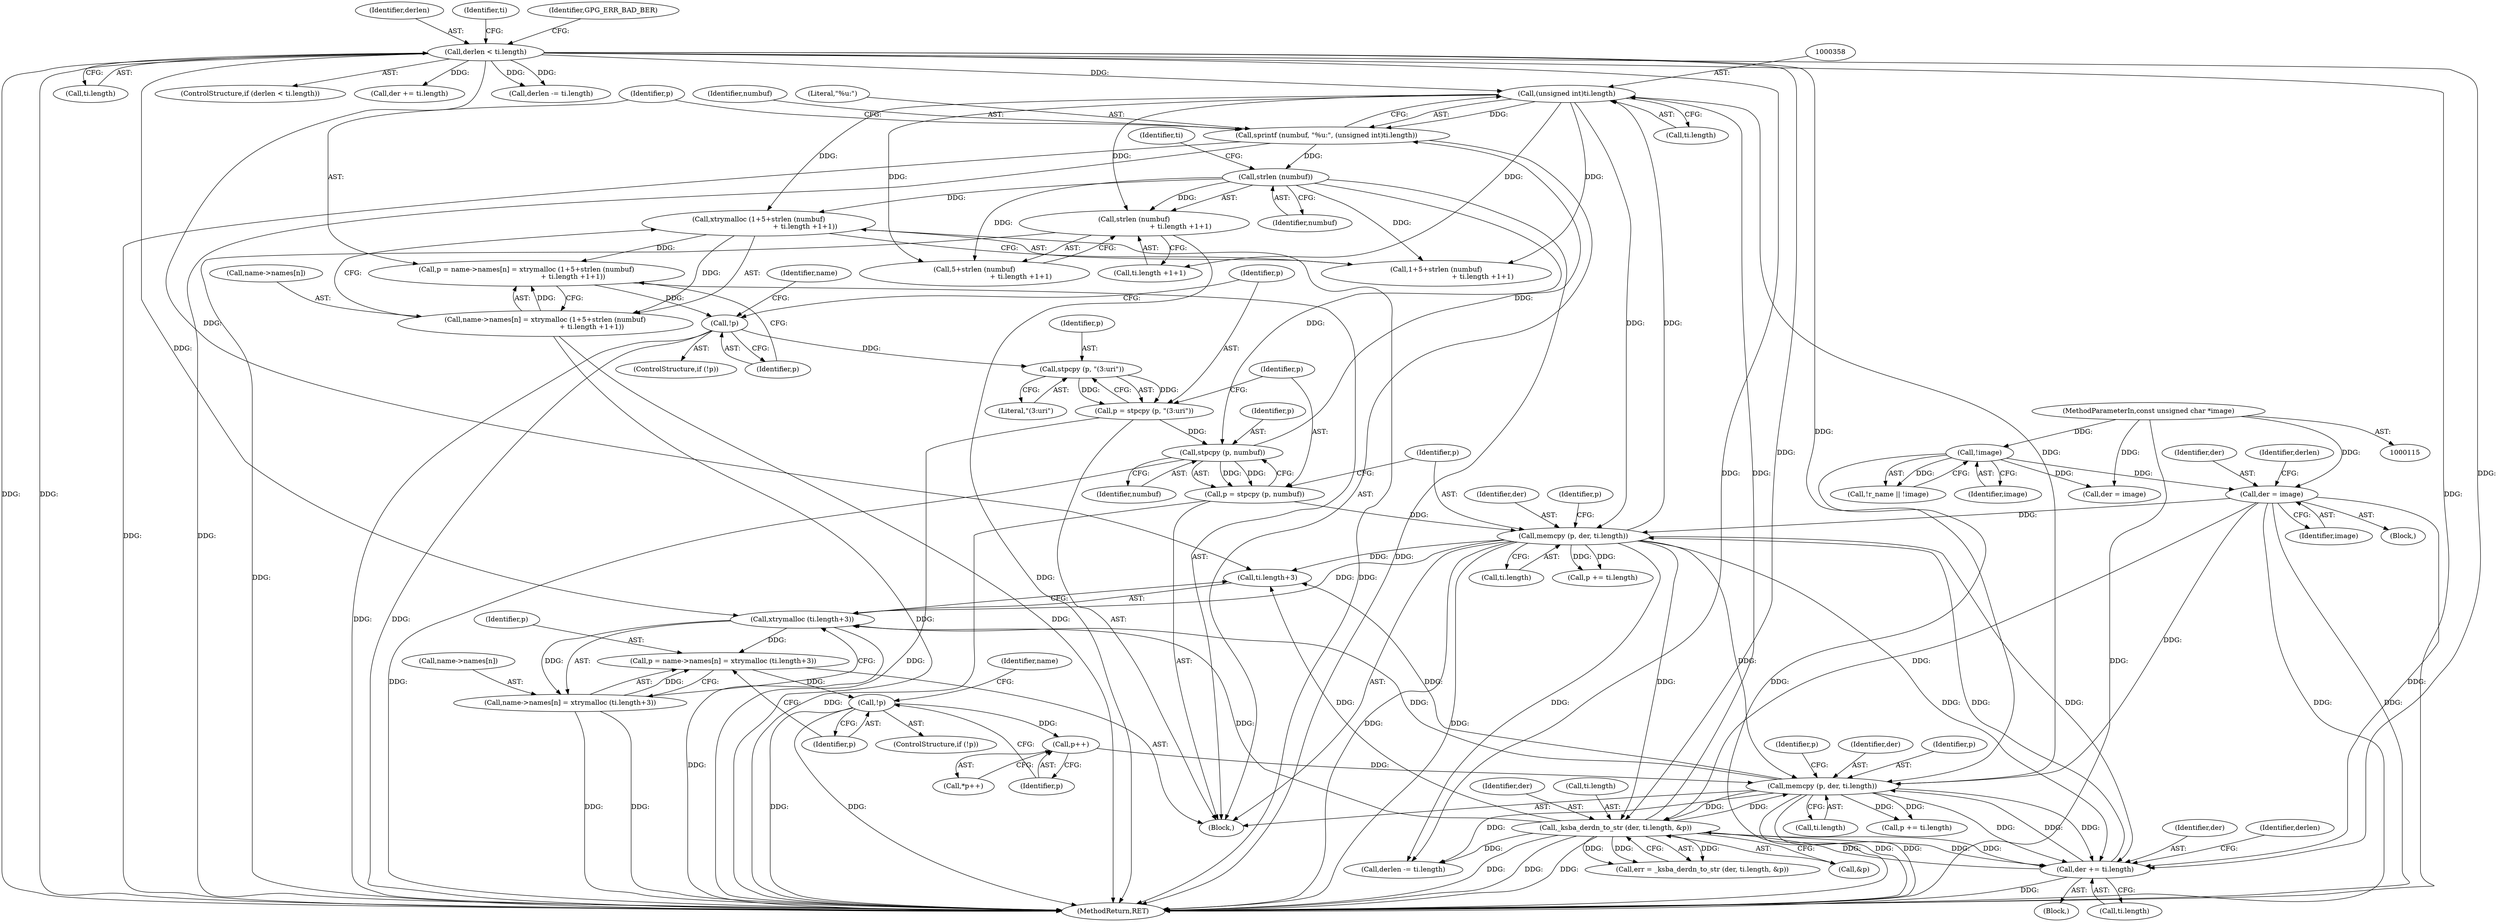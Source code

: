 digraph "0_gnupg_a7eed17a0b2a1c09ef986f3b4b323cd31cea2b64@API" {
"1000375" [label="(Call,strlen (numbuf)\n                                           + ti.length +1+1)"];
"1000376" [label="(Call,strlen (numbuf))"];
"1000354" [label="(Call,sprintf (numbuf, \"%u:\", (unsigned int)ti.length))"];
"1000401" [label="(Call,stpcpy (p, numbuf))"];
"1000394" [label="(Call,p = stpcpy (p, \"(3:uri\"))"];
"1000396" [label="(Call,stpcpy (p, \"(3:uri\"))"];
"1000386" [label="(Call,!p)"];
"1000362" [label="(Call,p = name->names[n] = xtrymalloc (1+5+strlen (numbuf)\n                                           + ti.length +1+1))"];
"1000364" [label="(Call,name->names[n] = xtrymalloc (1+5+strlen (numbuf)\n                                           + ti.length +1+1))"];
"1000370" [label="(Call,xtrymalloc (1+5+strlen (numbuf)\n                                           + ti.length +1+1))"];
"1000357" [label="(Call,(unsigned int)ti.length)"];
"1000176" [label="(Call,derlen < ti.length)"];
"1000333" [label="(Call,_ksba_derdn_to_str (der, ti.length, &p))"];
"1000429" [label="(Call,der += ti.length)"];
"1000404" [label="(Call,memcpy (p, der, ti.length))"];
"1000399" [label="(Call,p = stpcpy (p, numbuf))"];
"1000248" [label="(Call,der = image)"];
"1000117" [label="(MethodParameterIn,const unsigned char *image)"];
"1000131" [label="(Call,!image)"];
"1000307" [label="(Call,memcpy (p, der, ti.length))"];
"1000304" [label="(Call,p++)"];
"1000294" [label="(Call,!p)"];
"1000279" [label="(Call,p = name->names[n] = xtrymalloc (ti.length+3))"];
"1000281" [label="(Call,name->names[n] = xtrymalloc (ti.length+3))"];
"1000287" [label="(Call,xtrymalloc (ti.length+3))"];
"1000431" [label="(Call,ti.length)"];
"1000364" [label="(Call,name->names[n] = xtrymalloc (1+5+strlen (numbuf)\n                                           + ti.length +1+1))"];
"1000430" [label="(Identifier,der)"];
"1000435" [label="(Identifier,derlen)"];
"1000281" [label="(Call,name->names[n] = xtrymalloc (ti.length+3))"];
"1000178" [label="(Call,ti.length)"];
"1000132" [label="(Identifier,image)"];
"1000248" [label="(Call,der = image)"];
"1000314" [label="(Identifier,p)"];
"1000175" [label="(ControlStructure,if (derlen < ti.length))"];
"1000334" [label="(Identifier,der)"];
"1000378" [label="(Call,ti.length +1+1)"];
"1000176" [label="(Call,derlen < ti.length)"];
"1000131" [label="(Call,!image)"];
"1000407" [label="(Call,ti.length)"];
"1000280" [label="(Identifier,p)"];
"1000397" [label="(Identifier,p)"];
"1000355" [label="(Identifier,numbuf)"];
"1000403" [label="(Identifier,numbuf)"];
"1000377" [label="(Identifier,numbuf)"];
"1000406" [label="(Identifier,der)"];
"1000387" [label="(Identifier,p)"];
"1000309" [label="(Identifier,der)"];
"1000331" [label="(Call,err = _ksba_derdn_to_str (der, ti.length, &p))"];
"1000362" [label="(Call,p = name->names[n] = xtrymalloc (1+5+strlen (numbuf)\n                                           + ti.length +1+1))"];
"1000279" [label="(Call,p = name->names[n] = xtrymalloc (ti.length+3))"];
"1000313" [label="(Call,p += ti.length)"];
"1000434" [label="(Call,derlen -= ti.length)"];
"1000177" [label="(Identifier,derlen)"];
"1000359" [label="(Call,ti.length)"];
"1000401" [label="(Call,stpcpy (p, numbuf))"];
"1000429" [label="(Call,der += ti.length)"];
"1000375" [label="(Call,strlen (numbuf)\n                                           + ti.length +1+1)"];
"1000357" [label="(Call,(unsigned int)ti.length)"];
"1000356" [label="(Literal,\"%u:\")"];
"1000304" [label="(Call,p++)"];
"1000370" [label="(Call,xtrymalloc (1+5+strlen (numbuf)\n                                           + ti.length +1+1))"];
"1000338" [label="(Call,&p)"];
"1000250" [label="(Identifier,image)"];
"1000396" [label="(Call,stpcpy (p, \"(3:uri\"))"];
"1000295" [label="(Identifier,p)"];
"1000333" [label="(Call,_ksba_derdn_to_str (der, ti.length, &p))"];
"1000277" [label="(Block,)"];
"1000411" [label="(Identifier,p)"];
"1000294" [label="(Call,!p)"];
"1000282" [label="(Call,name->names[n])"];
"1000305" [label="(Identifier,p)"];
"1000363" [label="(Identifier,p)"];
"1000335" [label="(Call,ti.length)"];
"1000380" [label="(Identifier,ti)"];
"1000140" [label="(Call,der = image)"];
"1000365" [label="(Call,name->names[n])"];
"1000371" [label="(Call,1+5+strlen (numbuf)\n                                           + ti.length +1+1)"];
"1000308" [label="(Identifier,p)"];
"1000376" [label="(Call,strlen (numbuf))"];
"1000307" [label="(Call,memcpy (p, der, ti.length))"];
"1000197" [label="(Call,der += ti.length)"];
"1000249" [label="(Identifier,der)"];
"1000119" [label="(Block,)"];
"1000410" [label="(Call,p += ti.length)"];
"1000117" [label="(MethodParameterIn,const unsigned char *image)"];
"1000405" [label="(Identifier,p)"];
"1000398" [label="(Literal,\"(3:uri\")"];
"1000186" [label="(Identifier,ti)"];
"1000293" [label="(ControlStructure,if (!p))"];
"1000128" [label="(Call,!r_name || !image)"];
"1000354" [label="(Call,sprintf (numbuf, \"%u:\", (unsigned int)ti.length))"];
"1000394" [label="(Call,p = stpcpy (p, \"(3:uri\"))"];
"1000183" [label="(Identifier,GPG_ERR_BAD_BER)"];
"1000373" [label="(Call,5+strlen (numbuf)\n                                           + ti.length +1+1)"];
"1000402" [label="(Identifier,p)"];
"1000399" [label="(Call,p = stpcpy (p, numbuf))"];
"1000310" [label="(Call,ti.length)"];
"1000298" [label="(Identifier,name)"];
"1000303" [label="(Call,*p++)"];
"1000202" [label="(Call,derlen -= ti.length)"];
"1000395" [label="(Identifier,p)"];
"1000259" [label="(Block,)"];
"1000404" [label="(Call,memcpy (p, der, ti.length))"];
"1000386" [label="(Call,!p)"];
"1000390" [label="(Identifier,name)"];
"1000445" [label="(MethodReturn,RET)"];
"1000252" [label="(Identifier,derlen)"];
"1000385" [label="(ControlStructure,if (!p))"];
"1000287" [label="(Call,xtrymalloc (ti.length+3))"];
"1000400" [label="(Identifier,p)"];
"1000288" [label="(Call,ti.length+3)"];
"1000375" -> "1000373"  [label="AST: "];
"1000375" -> "1000378"  [label="CFG: "];
"1000376" -> "1000375"  [label="AST: "];
"1000378" -> "1000375"  [label="AST: "];
"1000373" -> "1000375"  [label="CFG: "];
"1000375" -> "1000445"  [label="DDG: "];
"1000375" -> "1000445"  [label="DDG: "];
"1000376" -> "1000375"  [label="DDG: "];
"1000357" -> "1000375"  [label="DDG: "];
"1000376" -> "1000377"  [label="CFG: "];
"1000377" -> "1000376"  [label="AST: "];
"1000380" -> "1000376"  [label="CFG: "];
"1000376" -> "1000445"  [label="DDG: "];
"1000376" -> "1000370"  [label="DDG: "];
"1000376" -> "1000371"  [label="DDG: "];
"1000376" -> "1000373"  [label="DDG: "];
"1000354" -> "1000376"  [label="DDG: "];
"1000376" -> "1000401"  [label="DDG: "];
"1000354" -> "1000277"  [label="AST: "];
"1000354" -> "1000357"  [label="CFG: "];
"1000355" -> "1000354"  [label="AST: "];
"1000356" -> "1000354"  [label="AST: "];
"1000357" -> "1000354"  [label="AST: "];
"1000363" -> "1000354"  [label="CFG: "];
"1000354" -> "1000445"  [label="DDG: "];
"1000354" -> "1000445"  [label="DDG: "];
"1000401" -> "1000354"  [label="DDG: "];
"1000357" -> "1000354"  [label="DDG: "];
"1000401" -> "1000399"  [label="AST: "];
"1000401" -> "1000403"  [label="CFG: "];
"1000402" -> "1000401"  [label="AST: "];
"1000403" -> "1000401"  [label="AST: "];
"1000399" -> "1000401"  [label="CFG: "];
"1000401" -> "1000445"  [label="DDG: "];
"1000401" -> "1000399"  [label="DDG: "];
"1000401" -> "1000399"  [label="DDG: "];
"1000394" -> "1000401"  [label="DDG: "];
"1000394" -> "1000277"  [label="AST: "];
"1000394" -> "1000396"  [label="CFG: "];
"1000395" -> "1000394"  [label="AST: "];
"1000396" -> "1000394"  [label="AST: "];
"1000400" -> "1000394"  [label="CFG: "];
"1000394" -> "1000445"  [label="DDG: "];
"1000396" -> "1000394"  [label="DDG: "];
"1000396" -> "1000394"  [label="DDG: "];
"1000396" -> "1000398"  [label="CFG: "];
"1000397" -> "1000396"  [label="AST: "];
"1000398" -> "1000396"  [label="AST: "];
"1000386" -> "1000396"  [label="DDG: "];
"1000386" -> "1000385"  [label="AST: "];
"1000386" -> "1000387"  [label="CFG: "];
"1000387" -> "1000386"  [label="AST: "];
"1000390" -> "1000386"  [label="CFG: "];
"1000395" -> "1000386"  [label="CFG: "];
"1000386" -> "1000445"  [label="DDG: "];
"1000386" -> "1000445"  [label="DDG: "];
"1000362" -> "1000386"  [label="DDG: "];
"1000362" -> "1000277"  [label="AST: "];
"1000362" -> "1000364"  [label="CFG: "];
"1000363" -> "1000362"  [label="AST: "];
"1000364" -> "1000362"  [label="AST: "];
"1000387" -> "1000362"  [label="CFG: "];
"1000364" -> "1000362"  [label="DDG: "];
"1000370" -> "1000362"  [label="DDG: "];
"1000364" -> "1000370"  [label="CFG: "];
"1000365" -> "1000364"  [label="AST: "];
"1000370" -> "1000364"  [label="AST: "];
"1000364" -> "1000445"  [label="DDG: "];
"1000364" -> "1000445"  [label="DDG: "];
"1000370" -> "1000364"  [label="DDG: "];
"1000370" -> "1000371"  [label="CFG: "];
"1000371" -> "1000370"  [label="AST: "];
"1000370" -> "1000445"  [label="DDG: "];
"1000357" -> "1000370"  [label="DDG: "];
"1000357" -> "1000359"  [label="CFG: "];
"1000358" -> "1000357"  [label="AST: "];
"1000359" -> "1000357"  [label="AST: "];
"1000176" -> "1000357"  [label="DDG: "];
"1000333" -> "1000357"  [label="DDG: "];
"1000404" -> "1000357"  [label="DDG: "];
"1000307" -> "1000357"  [label="DDG: "];
"1000357" -> "1000371"  [label="DDG: "];
"1000357" -> "1000373"  [label="DDG: "];
"1000357" -> "1000378"  [label="DDG: "];
"1000357" -> "1000404"  [label="DDG: "];
"1000176" -> "1000175"  [label="AST: "];
"1000176" -> "1000178"  [label="CFG: "];
"1000177" -> "1000176"  [label="AST: "];
"1000178" -> "1000176"  [label="AST: "];
"1000183" -> "1000176"  [label="CFG: "];
"1000186" -> "1000176"  [label="CFG: "];
"1000176" -> "1000445"  [label="DDG: "];
"1000176" -> "1000445"  [label="DDG: "];
"1000176" -> "1000445"  [label="DDG: "];
"1000176" -> "1000197"  [label="DDG: "];
"1000176" -> "1000202"  [label="DDG: "];
"1000176" -> "1000202"  [label="DDG: "];
"1000176" -> "1000287"  [label="DDG: "];
"1000176" -> "1000288"  [label="DDG: "];
"1000176" -> "1000307"  [label="DDG: "];
"1000176" -> "1000333"  [label="DDG: "];
"1000176" -> "1000429"  [label="DDG: "];
"1000176" -> "1000434"  [label="DDG: "];
"1000333" -> "1000331"  [label="AST: "];
"1000333" -> "1000338"  [label="CFG: "];
"1000334" -> "1000333"  [label="AST: "];
"1000335" -> "1000333"  [label="AST: "];
"1000338" -> "1000333"  [label="AST: "];
"1000331" -> "1000333"  [label="CFG: "];
"1000333" -> "1000445"  [label="DDG: "];
"1000333" -> "1000445"  [label="DDG: "];
"1000333" -> "1000445"  [label="DDG: "];
"1000333" -> "1000287"  [label="DDG: "];
"1000333" -> "1000288"  [label="DDG: "];
"1000333" -> "1000307"  [label="DDG: "];
"1000333" -> "1000331"  [label="DDG: "];
"1000333" -> "1000331"  [label="DDG: "];
"1000333" -> "1000331"  [label="DDG: "];
"1000429" -> "1000333"  [label="DDG: "];
"1000248" -> "1000333"  [label="DDG: "];
"1000404" -> "1000333"  [label="DDG: "];
"1000307" -> "1000333"  [label="DDG: "];
"1000333" -> "1000429"  [label="DDG: "];
"1000333" -> "1000429"  [label="DDG: "];
"1000333" -> "1000434"  [label="DDG: "];
"1000429" -> "1000259"  [label="AST: "];
"1000429" -> "1000431"  [label="CFG: "];
"1000430" -> "1000429"  [label="AST: "];
"1000431" -> "1000429"  [label="AST: "];
"1000435" -> "1000429"  [label="CFG: "];
"1000429" -> "1000445"  [label="DDG: "];
"1000429" -> "1000307"  [label="DDG: "];
"1000429" -> "1000404"  [label="DDG: "];
"1000404" -> "1000429"  [label="DDG: "];
"1000404" -> "1000429"  [label="DDG: "];
"1000307" -> "1000429"  [label="DDG: "];
"1000307" -> "1000429"  [label="DDG: "];
"1000248" -> "1000429"  [label="DDG: "];
"1000404" -> "1000277"  [label="AST: "];
"1000404" -> "1000407"  [label="CFG: "];
"1000405" -> "1000404"  [label="AST: "];
"1000406" -> "1000404"  [label="AST: "];
"1000407" -> "1000404"  [label="AST: "];
"1000411" -> "1000404"  [label="CFG: "];
"1000404" -> "1000445"  [label="DDG: "];
"1000404" -> "1000445"  [label="DDG: "];
"1000404" -> "1000287"  [label="DDG: "];
"1000404" -> "1000288"  [label="DDG: "];
"1000404" -> "1000307"  [label="DDG: "];
"1000399" -> "1000404"  [label="DDG: "];
"1000248" -> "1000404"  [label="DDG: "];
"1000404" -> "1000410"  [label="DDG: "];
"1000404" -> "1000410"  [label="DDG: "];
"1000404" -> "1000434"  [label="DDG: "];
"1000399" -> "1000277"  [label="AST: "];
"1000400" -> "1000399"  [label="AST: "];
"1000405" -> "1000399"  [label="CFG: "];
"1000399" -> "1000445"  [label="DDG: "];
"1000248" -> "1000119"  [label="AST: "];
"1000248" -> "1000250"  [label="CFG: "];
"1000249" -> "1000248"  [label="AST: "];
"1000250" -> "1000248"  [label="AST: "];
"1000252" -> "1000248"  [label="CFG: "];
"1000248" -> "1000445"  [label="DDG: "];
"1000248" -> "1000445"  [label="DDG: "];
"1000117" -> "1000248"  [label="DDG: "];
"1000131" -> "1000248"  [label="DDG: "];
"1000248" -> "1000307"  [label="DDG: "];
"1000117" -> "1000115"  [label="AST: "];
"1000117" -> "1000445"  [label="DDG: "];
"1000117" -> "1000131"  [label="DDG: "];
"1000117" -> "1000140"  [label="DDG: "];
"1000131" -> "1000128"  [label="AST: "];
"1000131" -> "1000132"  [label="CFG: "];
"1000132" -> "1000131"  [label="AST: "];
"1000128" -> "1000131"  [label="CFG: "];
"1000131" -> "1000445"  [label="DDG: "];
"1000131" -> "1000128"  [label="DDG: "];
"1000131" -> "1000140"  [label="DDG: "];
"1000307" -> "1000277"  [label="AST: "];
"1000307" -> "1000310"  [label="CFG: "];
"1000308" -> "1000307"  [label="AST: "];
"1000309" -> "1000307"  [label="AST: "];
"1000310" -> "1000307"  [label="AST: "];
"1000314" -> "1000307"  [label="CFG: "];
"1000307" -> "1000445"  [label="DDG: "];
"1000307" -> "1000445"  [label="DDG: "];
"1000307" -> "1000287"  [label="DDG: "];
"1000307" -> "1000288"  [label="DDG: "];
"1000304" -> "1000307"  [label="DDG: "];
"1000307" -> "1000313"  [label="DDG: "];
"1000307" -> "1000313"  [label="DDG: "];
"1000307" -> "1000434"  [label="DDG: "];
"1000304" -> "1000303"  [label="AST: "];
"1000304" -> "1000305"  [label="CFG: "];
"1000305" -> "1000304"  [label="AST: "];
"1000303" -> "1000304"  [label="CFG: "];
"1000294" -> "1000304"  [label="DDG: "];
"1000294" -> "1000293"  [label="AST: "];
"1000294" -> "1000295"  [label="CFG: "];
"1000295" -> "1000294"  [label="AST: "];
"1000298" -> "1000294"  [label="CFG: "];
"1000305" -> "1000294"  [label="CFG: "];
"1000294" -> "1000445"  [label="DDG: "];
"1000294" -> "1000445"  [label="DDG: "];
"1000279" -> "1000294"  [label="DDG: "];
"1000279" -> "1000277"  [label="AST: "];
"1000279" -> "1000281"  [label="CFG: "];
"1000280" -> "1000279"  [label="AST: "];
"1000281" -> "1000279"  [label="AST: "];
"1000295" -> "1000279"  [label="CFG: "];
"1000281" -> "1000279"  [label="DDG: "];
"1000287" -> "1000279"  [label="DDG: "];
"1000281" -> "1000287"  [label="CFG: "];
"1000282" -> "1000281"  [label="AST: "];
"1000287" -> "1000281"  [label="AST: "];
"1000281" -> "1000445"  [label="DDG: "];
"1000281" -> "1000445"  [label="DDG: "];
"1000287" -> "1000281"  [label="DDG: "];
"1000287" -> "1000288"  [label="CFG: "];
"1000288" -> "1000287"  [label="AST: "];
"1000287" -> "1000445"  [label="DDG: "];
}
